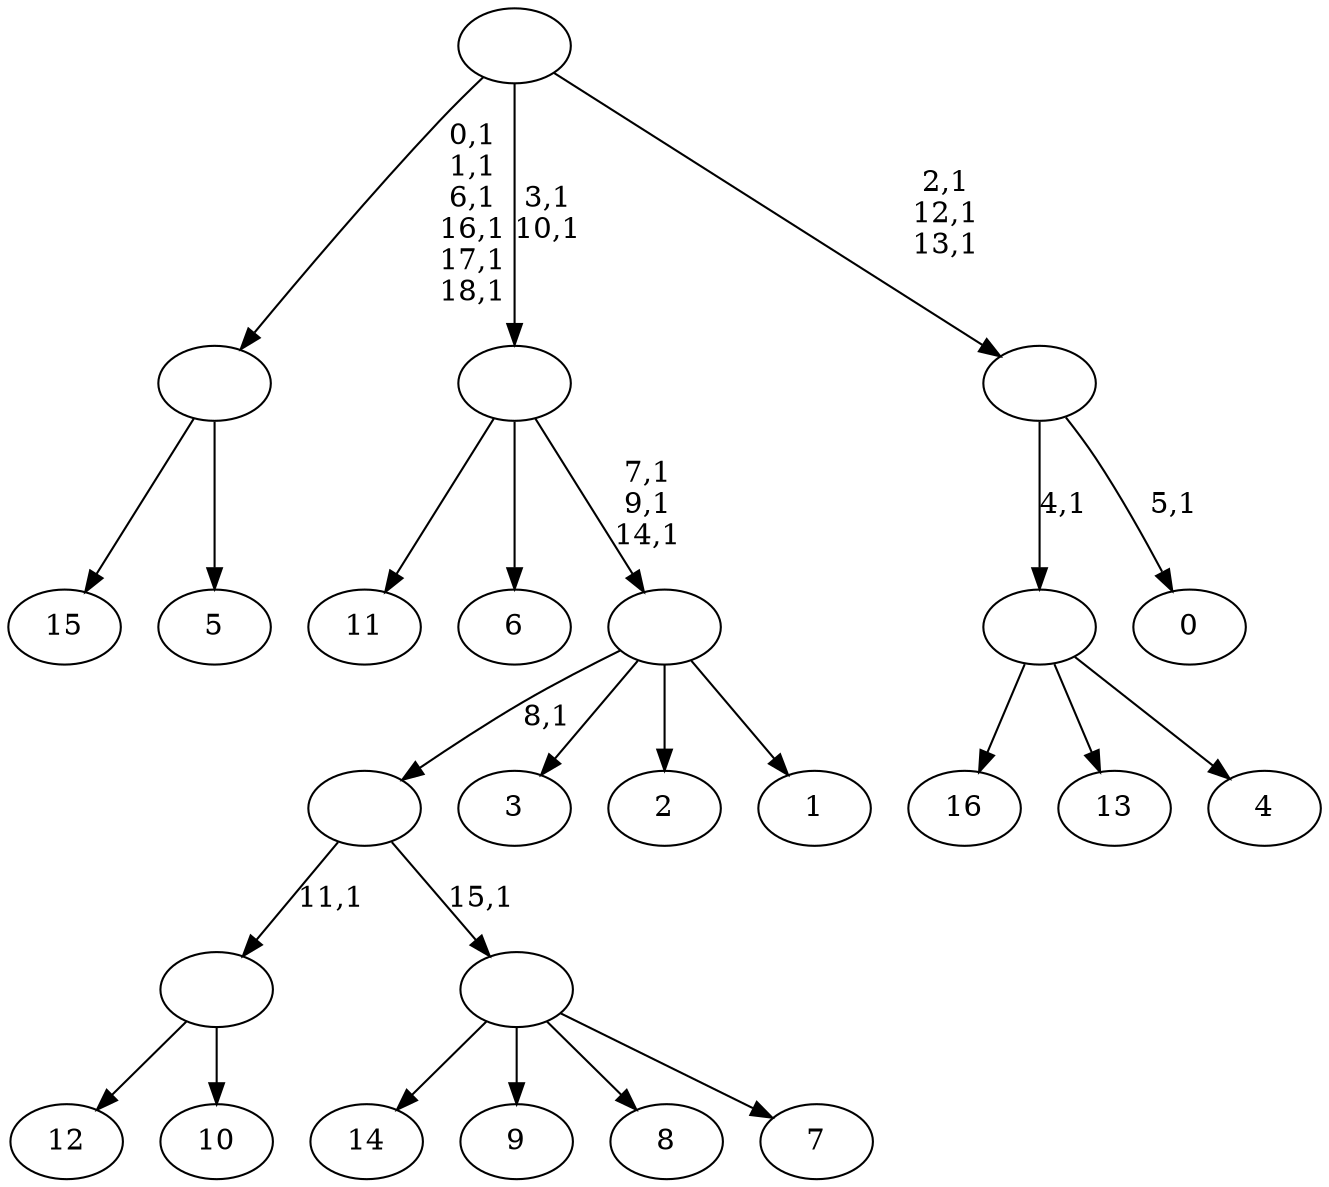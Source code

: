 digraph T {
	36 [label="16"]
	35 [label="15"]
	34 [label="14"]
	33 [label="13"]
	32 [label="12"]
	31 [label="11"]
	30 [label="10"]
	29 [label=""]
	28 [label="9"]
	27 [label="8"]
	26 [label="7"]
	25 [label=""]
	24 [label=""]
	23 [label="6"]
	22 [label="5"]
	21 [label=""]
	15 [label="4"]
	14 [label=""]
	13 [label="3"]
	12 [label="2"]
	11 [label="1"]
	10 [label=""]
	7 [label=""]
	5 [label="0"]
	3 [label=""]
	0 [label=""]
	29 -> 32 [label=""]
	29 -> 30 [label=""]
	25 -> 34 [label=""]
	25 -> 28 [label=""]
	25 -> 27 [label=""]
	25 -> 26 [label=""]
	24 -> 29 [label="11,1"]
	24 -> 25 [label="15,1"]
	21 -> 35 [label=""]
	21 -> 22 [label=""]
	14 -> 36 [label=""]
	14 -> 33 [label=""]
	14 -> 15 [label=""]
	10 -> 24 [label="8,1"]
	10 -> 13 [label=""]
	10 -> 12 [label=""]
	10 -> 11 [label=""]
	7 -> 10 [label="7,1\n9,1\n14,1"]
	7 -> 31 [label=""]
	7 -> 23 [label=""]
	3 -> 5 [label="5,1"]
	3 -> 14 [label="4,1"]
	0 -> 3 [label="2,1\n12,1\n13,1"]
	0 -> 7 [label="3,1\n10,1"]
	0 -> 21 [label="0,1\n1,1\n6,1\n16,1\n17,1\n18,1"]
}
